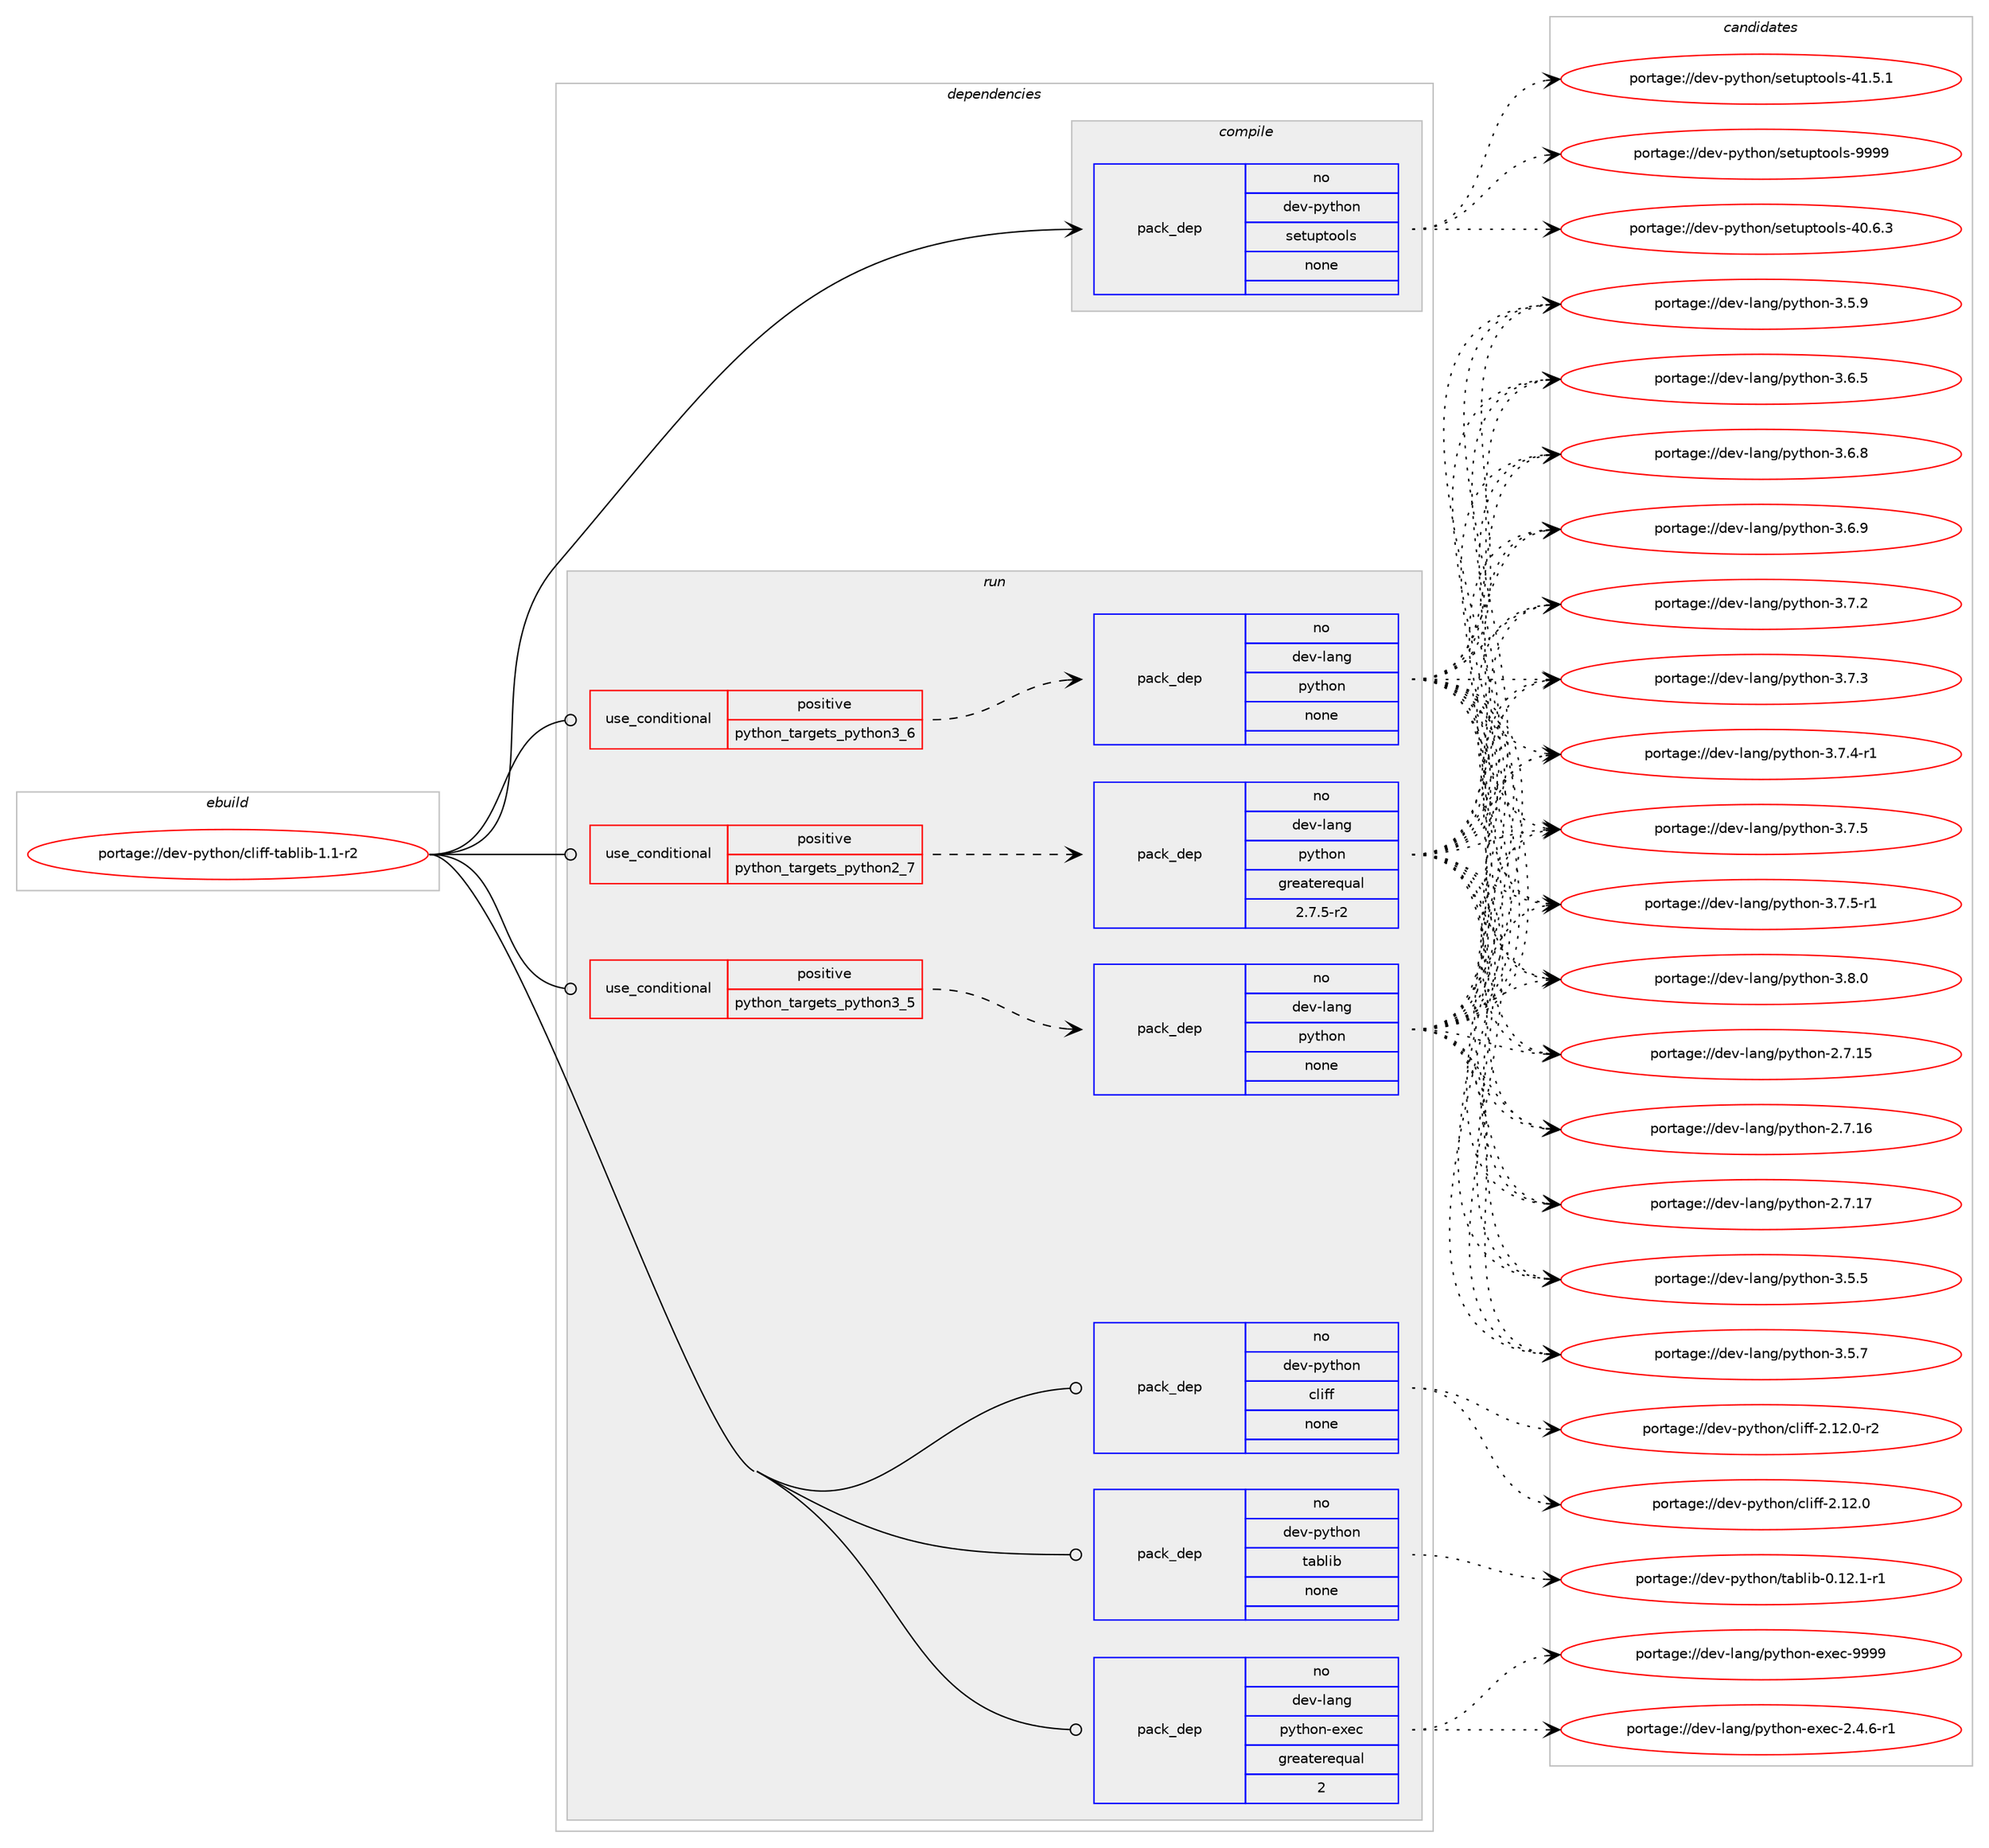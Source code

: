 digraph prolog {

# *************
# Graph options
# *************

newrank=true;
concentrate=true;
compound=true;
graph [rankdir=LR,fontname=Helvetica,fontsize=10,ranksep=1.5];#, ranksep=2.5, nodesep=0.2];
edge  [arrowhead=vee];
node  [fontname=Helvetica,fontsize=10];

# **********
# The ebuild
# **********

subgraph cluster_leftcol {
color=gray;
rank=same;
label=<<i>ebuild</i>>;
id [label="portage://dev-python/cliff-tablib-1.1-r2", color=red, width=4, href="../dev-python/cliff-tablib-1.1-r2.svg"];
}

# ****************
# The dependencies
# ****************

subgraph cluster_midcol {
color=gray;
label=<<i>dependencies</i>>;
subgraph cluster_compile {
fillcolor="#eeeeee";
style=filled;
label=<<i>compile</i>>;
subgraph pack104055 {
dependency134327 [label=<<TABLE BORDER="0" CELLBORDER="1" CELLSPACING="0" CELLPADDING="4" WIDTH="220"><TR><TD ROWSPAN="6" CELLPADDING="30">pack_dep</TD></TR><TR><TD WIDTH="110">no</TD></TR><TR><TD>dev-python</TD></TR><TR><TD>setuptools</TD></TR><TR><TD>none</TD></TR><TR><TD></TD></TR></TABLE>>, shape=none, color=blue];
}
id:e -> dependency134327:w [weight=20,style="solid",arrowhead="vee"];
}
subgraph cluster_compileandrun {
fillcolor="#eeeeee";
style=filled;
label=<<i>compile and run</i>>;
}
subgraph cluster_run {
fillcolor="#eeeeee";
style=filled;
label=<<i>run</i>>;
subgraph cond26962 {
dependency134328 [label=<<TABLE BORDER="0" CELLBORDER="1" CELLSPACING="0" CELLPADDING="4"><TR><TD ROWSPAN="3" CELLPADDING="10">use_conditional</TD></TR><TR><TD>positive</TD></TR><TR><TD>python_targets_python2_7</TD></TR></TABLE>>, shape=none, color=red];
subgraph pack104056 {
dependency134329 [label=<<TABLE BORDER="0" CELLBORDER="1" CELLSPACING="0" CELLPADDING="4" WIDTH="220"><TR><TD ROWSPAN="6" CELLPADDING="30">pack_dep</TD></TR><TR><TD WIDTH="110">no</TD></TR><TR><TD>dev-lang</TD></TR><TR><TD>python</TD></TR><TR><TD>greaterequal</TD></TR><TR><TD>2.7.5-r2</TD></TR></TABLE>>, shape=none, color=blue];
}
dependency134328:e -> dependency134329:w [weight=20,style="dashed",arrowhead="vee"];
}
id:e -> dependency134328:w [weight=20,style="solid",arrowhead="odot"];
subgraph cond26963 {
dependency134330 [label=<<TABLE BORDER="0" CELLBORDER="1" CELLSPACING="0" CELLPADDING="4"><TR><TD ROWSPAN="3" CELLPADDING="10">use_conditional</TD></TR><TR><TD>positive</TD></TR><TR><TD>python_targets_python3_5</TD></TR></TABLE>>, shape=none, color=red];
subgraph pack104057 {
dependency134331 [label=<<TABLE BORDER="0" CELLBORDER="1" CELLSPACING="0" CELLPADDING="4" WIDTH="220"><TR><TD ROWSPAN="6" CELLPADDING="30">pack_dep</TD></TR><TR><TD WIDTH="110">no</TD></TR><TR><TD>dev-lang</TD></TR><TR><TD>python</TD></TR><TR><TD>none</TD></TR><TR><TD></TD></TR></TABLE>>, shape=none, color=blue];
}
dependency134330:e -> dependency134331:w [weight=20,style="dashed",arrowhead="vee"];
}
id:e -> dependency134330:w [weight=20,style="solid",arrowhead="odot"];
subgraph cond26964 {
dependency134332 [label=<<TABLE BORDER="0" CELLBORDER="1" CELLSPACING="0" CELLPADDING="4"><TR><TD ROWSPAN="3" CELLPADDING="10">use_conditional</TD></TR><TR><TD>positive</TD></TR><TR><TD>python_targets_python3_6</TD></TR></TABLE>>, shape=none, color=red];
subgraph pack104058 {
dependency134333 [label=<<TABLE BORDER="0" CELLBORDER="1" CELLSPACING="0" CELLPADDING="4" WIDTH="220"><TR><TD ROWSPAN="6" CELLPADDING="30">pack_dep</TD></TR><TR><TD WIDTH="110">no</TD></TR><TR><TD>dev-lang</TD></TR><TR><TD>python</TD></TR><TR><TD>none</TD></TR><TR><TD></TD></TR></TABLE>>, shape=none, color=blue];
}
dependency134332:e -> dependency134333:w [weight=20,style="dashed",arrowhead="vee"];
}
id:e -> dependency134332:w [weight=20,style="solid",arrowhead="odot"];
subgraph pack104059 {
dependency134334 [label=<<TABLE BORDER="0" CELLBORDER="1" CELLSPACING="0" CELLPADDING="4" WIDTH="220"><TR><TD ROWSPAN="6" CELLPADDING="30">pack_dep</TD></TR><TR><TD WIDTH="110">no</TD></TR><TR><TD>dev-lang</TD></TR><TR><TD>python-exec</TD></TR><TR><TD>greaterequal</TD></TR><TR><TD>2</TD></TR></TABLE>>, shape=none, color=blue];
}
id:e -> dependency134334:w [weight=20,style="solid",arrowhead="odot"];
subgraph pack104060 {
dependency134335 [label=<<TABLE BORDER="0" CELLBORDER="1" CELLSPACING="0" CELLPADDING="4" WIDTH="220"><TR><TD ROWSPAN="6" CELLPADDING="30">pack_dep</TD></TR><TR><TD WIDTH="110">no</TD></TR><TR><TD>dev-python</TD></TR><TR><TD>cliff</TD></TR><TR><TD>none</TD></TR><TR><TD></TD></TR></TABLE>>, shape=none, color=blue];
}
id:e -> dependency134335:w [weight=20,style="solid",arrowhead="odot"];
subgraph pack104061 {
dependency134336 [label=<<TABLE BORDER="0" CELLBORDER="1" CELLSPACING="0" CELLPADDING="4" WIDTH="220"><TR><TD ROWSPAN="6" CELLPADDING="30">pack_dep</TD></TR><TR><TD WIDTH="110">no</TD></TR><TR><TD>dev-python</TD></TR><TR><TD>tablib</TD></TR><TR><TD>none</TD></TR><TR><TD></TD></TR></TABLE>>, shape=none, color=blue];
}
id:e -> dependency134336:w [weight=20,style="solid",arrowhead="odot"];
}
}

# **************
# The candidates
# **************

subgraph cluster_choices {
rank=same;
color=gray;
label=<<i>candidates</i>>;

subgraph choice104055 {
color=black;
nodesep=1;
choiceportage100101118451121211161041111104711510111611711211611111110811545524846544651 [label="portage://dev-python/setuptools-40.6.3", color=red, width=4,href="../dev-python/setuptools-40.6.3.svg"];
choiceportage100101118451121211161041111104711510111611711211611111110811545524946534649 [label="portage://dev-python/setuptools-41.5.1", color=red, width=4,href="../dev-python/setuptools-41.5.1.svg"];
choiceportage10010111845112121116104111110471151011161171121161111111081154557575757 [label="portage://dev-python/setuptools-9999", color=red, width=4,href="../dev-python/setuptools-9999.svg"];
dependency134327:e -> choiceportage100101118451121211161041111104711510111611711211611111110811545524846544651:w [style=dotted,weight="100"];
dependency134327:e -> choiceportage100101118451121211161041111104711510111611711211611111110811545524946534649:w [style=dotted,weight="100"];
dependency134327:e -> choiceportage10010111845112121116104111110471151011161171121161111111081154557575757:w [style=dotted,weight="100"];
}
subgraph choice104056 {
color=black;
nodesep=1;
choiceportage10010111845108971101034711212111610411111045504655464953 [label="portage://dev-lang/python-2.7.15", color=red, width=4,href="../dev-lang/python-2.7.15.svg"];
choiceportage10010111845108971101034711212111610411111045504655464954 [label="portage://dev-lang/python-2.7.16", color=red, width=4,href="../dev-lang/python-2.7.16.svg"];
choiceportage10010111845108971101034711212111610411111045504655464955 [label="portage://dev-lang/python-2.7.17", color=red, width=4,href="../dev-lang/python-2.7.17.svg"];
choiceportage100101118451089711010347112121116104111110455146534653 [label="portage://dev-lang/python-3.5.5", color=red, width=4,href="../dev-lang/python-3.5.5.svg"];
choiceportage100101118451089711010347112121116104111110455146534655 [label="portage://dev-lang/python-3.5.7", color=red, width=4,href="../dev-lang/python-3.5.7.svg"];
choiceportage100101118451089711010347112121116104111110455146534657 [label="portage://dev-lang/python-3.5.9", color=red, width=4,href="../dev-lang/python-3.5.9.svg"];
choiceportage100101118451089711010347112121116104111110455146544653 [label="portage://dev-lang/python-3.6.5", color=red, width=4,href="../dev-lang/python-3.6.5.svg"];
choiceportage100101118451089711010347112121116104111110455146544656 [label="portage://dev-lang/python-3.6.8", color=red, width=4,href="../dev-lang/python-3.6.8.svg"];
choiceportage100101118451089711010347112121116104111110455146544657 [label="portage://dev-lang/python-3.6.9", color=red, width=4,href="../dev-lang/python-3.6.9.svg"];
choiceportage100101118451089711010347112121116104111110455146554650 [label="portage://dev-lang/python-3.7.2", color=red, width=4,href="../dev-lang/python-3.7.2.svg"];
choiceportage100101118451089711010347112121116104111110455146554651 [label="portage://dev-lang/python-3.7.3", color=red, width=4,href="../dev-lang/python-3.7.3.svg"];
choiceportage1001011184510897110103471121211161041111104551465546524511449 [label="portage://dev-lang/python-3.7.4-r1", color=red, width=4,href="../dev-lang/python-3.7.4-r1.svg"];
choiceportage100101118451089711010347112121116104111110455146554653 [label="portage://dev-lang/python-3.7.5", color=red, width=4,href="../dev-lang/python-3.7.5.svg"];
choiceportage1001011184510897110103471121211161041111104551465546534511449 [label="portage://dev-lang/python-3.7.5-r1", color=red, width=4,href="../dev-lang/python-3.7.5-r1.svg"];
choiceportage100101118451089711010347112121116104111110455146564648 [label="portage://dev-lang/python-3.8.0", color=red, width=4,href="../dev-lang/python-3.8.0.svg"];
dependency134329:e -> choiceportage10010111845108971101034711212111610411111045504655464953:w [style=dotted,weight="100"];
dependency134329:e -> choiceportage10010111845108971101034711212111610411111045504655464954:w [style=dotted,weight="100"];
dependency134329:e -> choiceportage10010111845108971101034711212111610411111045504655464955:w [style=dotted,weight="100"];
dependency134329:e -> choiceportage100101118451089711010347112121116104111110455146534653:w [style=dotted,weight="100"];
dependency134329:e -> choiceportage100101118451089711010347112121116104111110455146534655:w [style=dotted,weight="100"];
dependency134329:e -> choiceportage100101118451089711010347112121116104111110455146534657:w [style=dotted,weight="100"];
dependency134329:e -> choiceportage100101118451089711010347112121116104111110455146544653:w [style=dotted,weight="100"];
dependency134329:e -> choiceportage100101118451089711010347112121116104111110455146544656:w [style=dotted,weight="100"];
dependency134329:e -> choiceportage100101118451089711010347112121116104111110455146544657:w [style=dotted,weight="100"];
dependency134329:e -> choiceportage100101118451089711010347112121116104111110455146554650:w [style=dotted,weight="100"];
dependency134329:e -> choiceportage100101118451089711010347112121116104111110455146554651:w [style=dotted,weight="100"];
dependency134329:e -> choiceportage1001011184510897110103471121211161041111104551465546524511449:w [style=dotted,weight="100"];
dependency134329:e -> choiceportage100101118451089711010347112121116104111110455146554653:w [style=dotted,weight="100"];
dependency134329:e -> choiceportage1001011184510897110103471121211161041111104551465546534511449:w [style=dotted,weight="100"];
dependency134329:e -> choiceportage100101118451089711010347112121116104111110455146564648:w [style=dotted,weight="100"];
}
subgraph choice104057 {
color=black;
nodesep=1;
choiceportage10010111845108971101034711212111610411111045504655464953 [label="portage://dev-lang/python-2.7.15", color=red, width=4,href="../dev-lang/python-2.7.15.svg"];
choiceportage10010111845108971101034711212111610411111045504655464954 [label="portage://dev-lang/python-2.7.16", color=red, width=4,href="../dev-lang/python-2.7.16.svg"];
choiceportage10010111845108971101034711212111610411111045504655464955 [label="portage://dev-lang/python-2.7.17", color=red, width=4,href="../dev-lang/python-2.7.17.svg"];
choiceportage100101118451089711010347112121116104111110455146534653 [label="portage://dev-lang/python-3.5.5", color=red, width=4,href="../dev-lang/python-3.5.5.svg"];
choiceportage100101118451089711010347112121116104111110455146534655 [label="portage://dev-lang/python-3.5.7", color=red, width=4,href="../dev-lang/python-3.5.7.svg"];
choiceportage100101118451089711010347112121116104111110455146534657 [label="portage://dev-lang/python-3.5.9", color=red, width=4,href="../dev-lang/python-3.5.9.svg"];
choiceportage100101118451089711010347112121116104111110455146544653 [label="portage://dev-lang/python-3.6.5", color=red, width=4,href="../dev-lang/python-3.6.5.svg"];
choiceportage100101118451089711010347112121116104111110455146544656 [label="portage://dev-lang/python-3.6.8", color=red, width=4,href="../dev-lang/python-3.6.8.svg"];
choiceportage100101118451089711010347112121116104111110455146544657 [label="portage://dev-lang/python-3.6.9", color=red, width=4,href="../dev-lang/python-3.6.9.svg"];
choiceportage100101118451089711010347112121116104111110455146554650 [label="portage://dev-lang/python-3.7.2", color=red, width=4,href="../dev-lang/python-3.7.2.svg"];
choiceportage100101118451089711010347112121116104111110455146554651 [label="portage://dev-lang/python-3.7.3", color=red, width=4,href="../dev-lang/python-3.7.3.svg"];
choiceportage1001011184510897110103471121211161041111104551465546524511449 [label="portage://dev-lang/python-3.7.4-r1", color=red, width=4,href="../dev-lang/python-3.7.4-r1.svg"];
choiceportage100101118451089711010347112121116104111110455146554653 [label="portage://dev-lang/python-3.7.5", color=red, width=4,href="../dev-lang/python-3.7.5.svg"];
choiceportage1001011184510897110103471121211161041111104551465546534511449 [label="portage://dev-lang/python-3.7.5-r1", color=red, width=4,href="../dev-lang/python-3.7.5-r1.svg"];
choiceportage100101118451089711010347112121116104111110455146564648 [label="portage://dev-lang/python-3.8.0", color=red, width=4,href="../dev-lang/python-3.8.0.svg"];
dependency134331:e -> choiceportage10010111845108971101034711212111610411111045504655464953:w [style=dotted,weight="100"];
dependency134331:e -> choiceportage10010111845108971101034711212111610411111045504655464954:w [style=dotted,weight="100"];
dependency134331:e -> choiceportage10010111845108971101034711212111610411111045504655464955:w [style=dotted,weight="100"];
dependency134331:e -> choiceportage100101118451089711010347112121116104111110455146534653:w [style=dotted,weight="100"];
dependency134331:e -> choiceportage100101118451089711010347112121116104111110455146534655:w [style=dotted,weight="100"];
dependency134331:e -> choiceportage100101118451089711010347112121116104111110455146534657:w [style=dotted,weight="100"];
dependency134331:e -> choiceportage100101118451089711010347112121116104111110455146544653:w [style=dotted,weight="100"];
dependency134331:e -> choiceportage100101118451089711010347112121116104111110455146544656:w [style=dotted,weight="100"];
dependency134331:e -> choiceportage100101118451089711010347112121116104111110455146544657:w [style=dotted,weight="100"];
dependency134331:e -> choiceportage100101118451089711010347112121116104111110455146554650:w [style=dotted,weight="100"];
dependency134331:e -> choiceportage100101118451089711010347112121116104111110455146554651:w [style=dotted,weight="100"];
dependency134331:e -> choiceportage1001011184510897110103471121211161041111104551465546524511449:w [style=dotted,weight="100"];
dependency134331:e -> choiceportage100101118451089711010347112121116104111110455146554653:w [style=dotted,weight="100"];
dependency134331:e -> choiceportage1001011184510897110103471121211161041111104551465546534511449:w [style=dotted,weight="100"];
dependency134331:e -> choiceportage100101118451089711010347112121116104111110455146564648:w [style=dotted,weight="100"];
}
subgraph choice104058 {
color=black;
nodesep=1;
choiceportage10010111845108971101034711212111610411111045504655464953 [label="portage://dev-lang/python-2.7.15", color=red, width=4,href="../dev-lang/python-2.7.15.svg"];
choiceportage10010111845108971101034711212111610411111045504655464954 [label="portage://dev-lang/python-2.7.16", color=red, width=4,href="../dev-lang/python-2.7.16.svg"];
choiceportage10010111845108971101034711212111610411111045504655464955 [label="portage://dev-lang/python-2.7.17", color=red, width=4,href="../dev-lang/python-2.7.17.svg"];
choiceportage100101118451089711010347112121116104111110455146534653 [label="portage://dev-lang/python-3.5.5", color=red, width=4,href="../dev-lang/python-3.5.5.svg"];
choiceportage100101118451089711010347112121116104111110455146534655 [label="portage://dev-lang/python-3.5.7", color=red, width=4,href="../dev-lang/python-3.5.7.svg"];
choiceportage100101118451089711010347112121116104111110455146534657 [label="portage://dev-lang/python-3.5.9", color=red, width=4,href="../dev-lang/python-3.5.9.svg"];
choiceportage100101118451089711010347112121116104111110455146544653 [label="portage://dev-lang/python-3.6.5", color=red, width=4,href="../dev-lang/python-3.6.5.svg"];
choiceportage100101118451089711010347112121116104111110455146544656 [label="portage://dev-lang/python-3.6.8", color=red, width=4,href="../dev-lang/python-3.6.8.svg"];
choiceportage100101118451089711010347112121116104111110455146544657 [label="portage://dev-lang/python-3.6.9", color=red, width=4,href="../dev-lang/python-3.6.9.svg"];
choiceportage100101118451089711010347112121116104111110455146554650 [label="portage://dev-lang/python-3.7.2", color=red, width=4,href="../dev-lang/python-3.7.2.svg"];
choiceportage100101118451089711010347112121116104111110455146554651 [label="portage://dev-lang/python-3.7.3", color=red, width=4,href="../dev-lang/python-3.7.3.svg"];
choiceportage1001011184510897110103471121211161041111104551465546524511449 [label="portage://dev-lang/python-3.7.4-r1", color=red, width=4,href="../dev-lang/python-3.7.4-r1.svg"];
choiceportage100101118451089711010347112121116104111110455146554653 [label="portage://dev-lang/python-3.7.5", color=red, width=4,href="../dev-lang/python-3.7.5.svg"];
choiceportage1001011184510897110103471121211161041111104551465546534511449 [label="portage://dev-lang/python-3.7.5-r1", color=red, width=4,href="../dev-lang/python-3.7.5-r1.svg"];
choiceportage100101118451089711010347112121116104111110455146564648 [label="portage://dev-lang/python-3.8.0", color=red, width=4,href="../dev-lang/python-3.8.0.svg"];
dependency134333:e -> choiceportage10010111845108971101034711212111610411111045504655464953:w [style=dotted,weight="100"];
dependency134333:e -> choiceportage10010111845108971101034711212111610411111045504655464954:w [style=dotted,weight="100"];
dependency134333:e -> choiceportage10010111845108971101034711212111610411111045504655464955:w [style=dotted,weight="100"];
dependency134333:e -> choiceportage100101118451089711010347112121116104111110455146534653:w [style=dotted,weight="100"];
dependency134333:e -> choiceportage100101118451089711010347112121116104111110455146534655:w [style=dotted,weight="100"];
dependency134333:e -> choiceportage100101118451089711010347112121116104111110455146534657:w [style=dotted,weight="100"];
dependency134333:e -> choiceportage100101118451089711010347112121116104111110455146544653:w [style=dotted,weight="100"];
dependency134333:e -> choiceportage100101118451089711010347112121116104111110455146544656:w [style=dotted,weight="100"];
dependency134333:e -> choiceportage100101118451089711010347112121116104111110455146544657:w [style=dotted,weight="100"];
dependency134333:e -> choiceportage100101118451089711010347112121116104111110455146554650:w [style=dotted,weight="100"];
dependency134333:e -> choiceportage100101118451089711010347112121116104111110455146554651:w [style=dotted,weight="100"];
dependency134333:e -> choiceportage1001011184510897110103471121211161041111104551465546524511449:w [style=dotted,weight="100"];
dependency134333:e -> choiceportage100101118451089711010347112121116104111110455146554653:w [style=dotted,weight="100"];
dependency134333:e -> choiceportage1001011184510897110103471121211161041111104551465546534511449:w [style=dotted,weight="100"];
dependency134333:e -> choiceportage100101118451089711010347112121116104111110455146564648:w [style=dotted,weight="100"];
}
subgraph choice104059 {
color=black;
nodesep=1;
choiceportage10010111845108971101034711212111610411111045101120101994550465246544511449 [label="portage://dev-lang/python-exec-2.4.6-r1", color=red, width=4,href="../dev-lang/python-exec-2.4.6-r1.svg"];
choiceportage10010111845108971101034711212111610411111045101120101994557575757 [label="portage://dev-lang/python-exec-9999", color=red, width=4,href="../dev-lang/python-exec-9999.svg"];
dependency134334:e -> choiceportage10010111845108971101034711212111610411111045101120101994550465246544511449:w [style=dotted,weight="100"];
dependency134334:e -> choiceportage10010111845108971101034711212111610411111045101120101994557575757:w [style=dotted,weight="100"];
}
subgraph choice104060 {
color=black;
nodesep=1;
choiceportage10010111845112121116104111110479910810510210245504649504648 [label="portage://dev-python/cliff-2.12.0", color=red, width=4,href="../dev-python/cliff-2.12.0.svg"];
choiceportage100101118451121211161041111104799108105102102455046495046484511450 [label="portage://dev-python/cliff-2.12.0-r2", color=red, width=4,href="../dev-python/cliff-2.12.0-r2.svg"];
dependency134335:e -> choiceportage10010111845112121116104111110479910810510210245504649504648:w [style=dotted,weight="100"];
dependency134335:e -> choiceportage100101118451121211161041111104799108105102102455046495046484511450:w [style=dotted,weight="100"];
}
subgraph choice104061 {
color=black;
nodesep=1;
choiceportage1001011184511212111610411111047116979810810598454846495046494511449 [label="portage://dev-python/tablib-0.12.1-r1", color=red, width=4,href="../dev-python/tablib-0.12.1-r1.svg"];
dependency134336:e -> choiceportage1001011184511212111610411111047116979810810598454846495046494511449:w [style=dotted,weight="100"];
}
}

}
